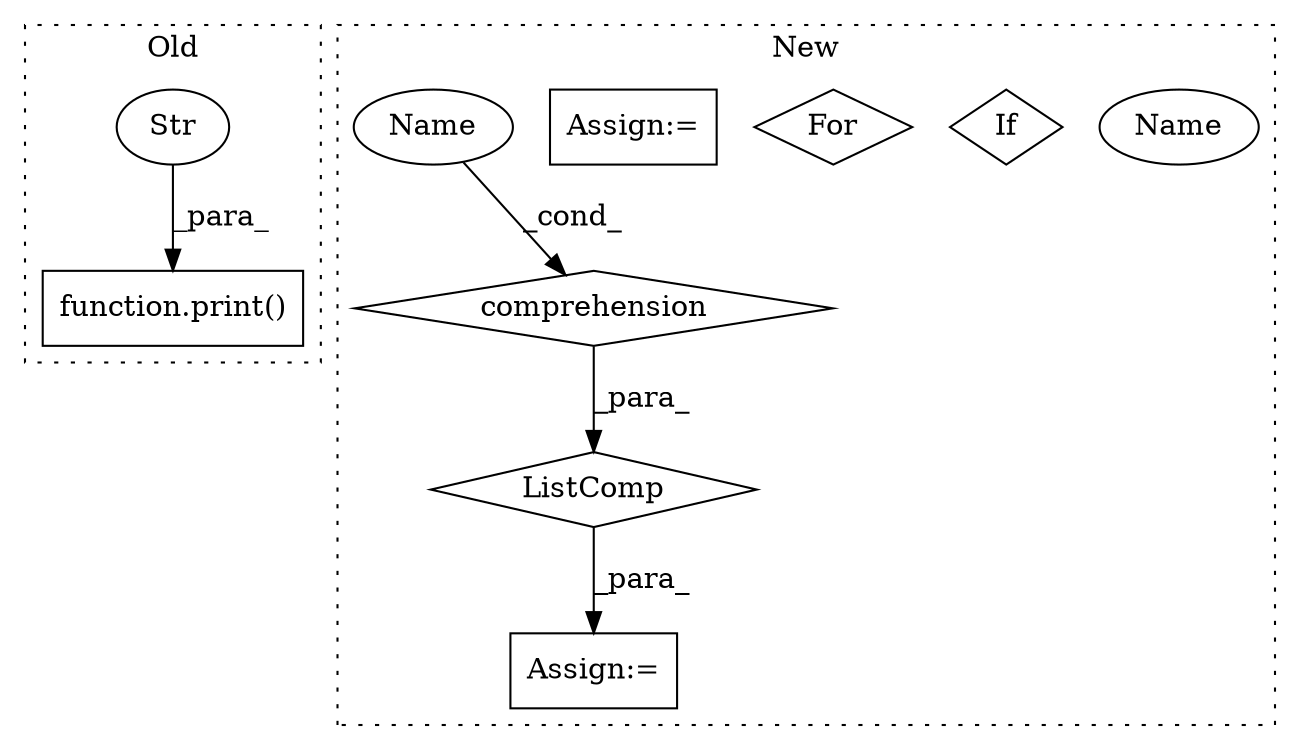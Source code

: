 digraph G {
subgraph cluster0 {
1 [label="function.print()" a="75" s="4372,4632" l="15,6" shape="box"];
5 [label="Str" a="66" s="4387" l="245" shape="ellipse"];
label = "Old";
style="dotted";
}
subgraph cluster1 {
2 [label="ListComp" a="106" s="5014" l="72" shape="diamond"];
3 [label="comprehension" a="45" s="5023" l="3" shape="diamond"];
4 [label="Assign:=" a="68" s="5011" l="3" shape="box"];
6 [label="Name" a="87" s="5015" l="7" shape="ellipse"];
7 [label="If" a="96" s="5050" l="35" shape="diamond"];
8 [label="For" a="107" s="5095,5120" l="4,14" shape="diamond"];
9 [label="Assign:=" a="68" s="4742" l="3" shape="box"];
10 [label="Name" a="87" s="5015" l="7" shape="ellipse"];
label = "New";
style="dotted";
}
2 -> 4 [label="_para_"];
3 -> 2 [label="_para_"];
5 -> 1 [label="_para_"];
10 -> 3 [label="_cond_"];
}
